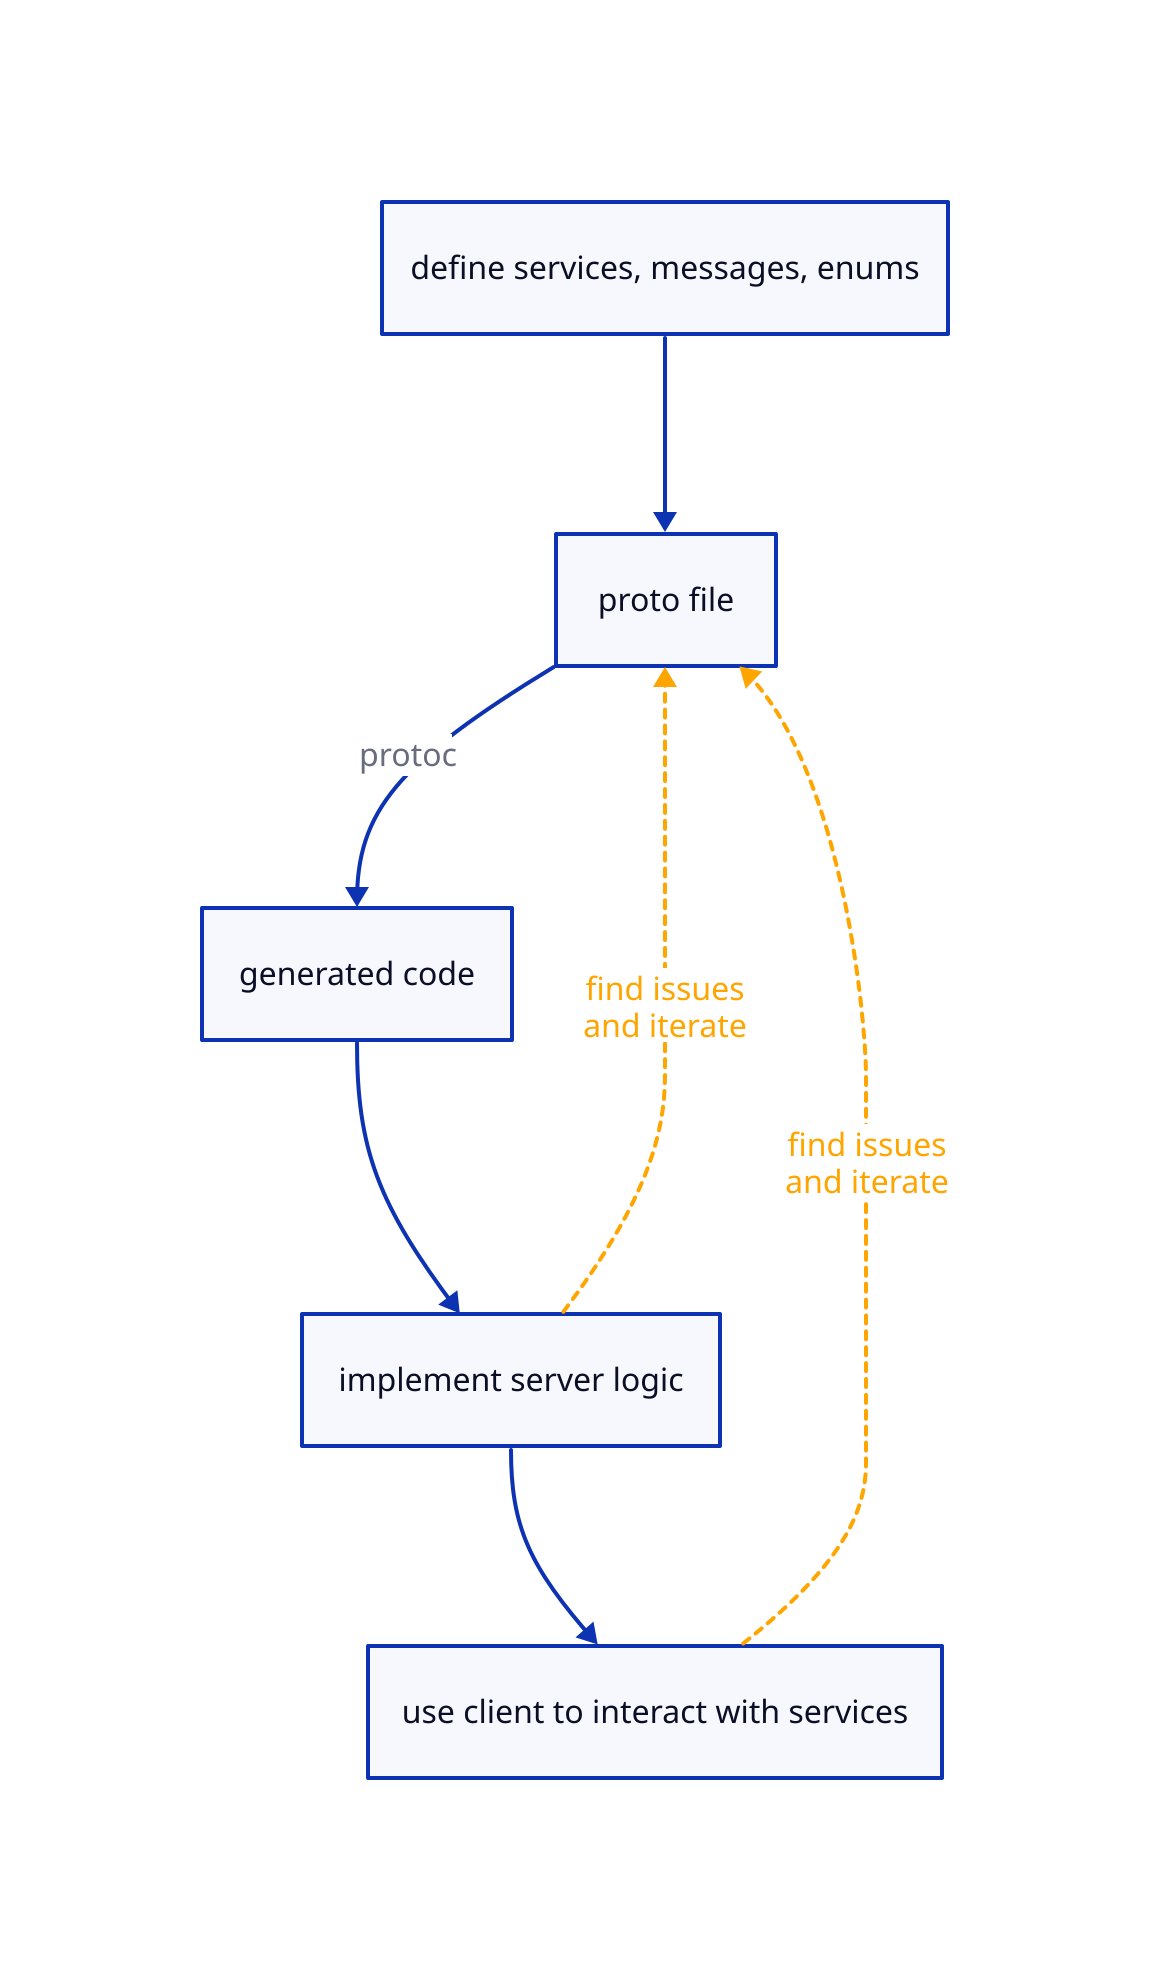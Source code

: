 # d2 content/posts/2024/working-with-protobuf-in-2024/workflow-legacy.d2 --sketch --theme 200 --pad=20 content/posts/2024/working-with-protobuf-in-2024/workflow-legacy.svg

style: {
  fill: transparent
}

define services, messages, enums -> proto file

proto file -> generated code: protoc

Generated code -> implement server logic
implement server logic -> proto file: find issues\nand iterate {
  style.stroke: orange
  style.font-color: orange
  style.stroke-dash: 2
}
implement server logic -> use client to interact with services
use client to interact with services -> proto file: find issues\nand iterate {
  style.stroke: orange
  style.font-color: orange
  style.stroke-dash: 2
}
